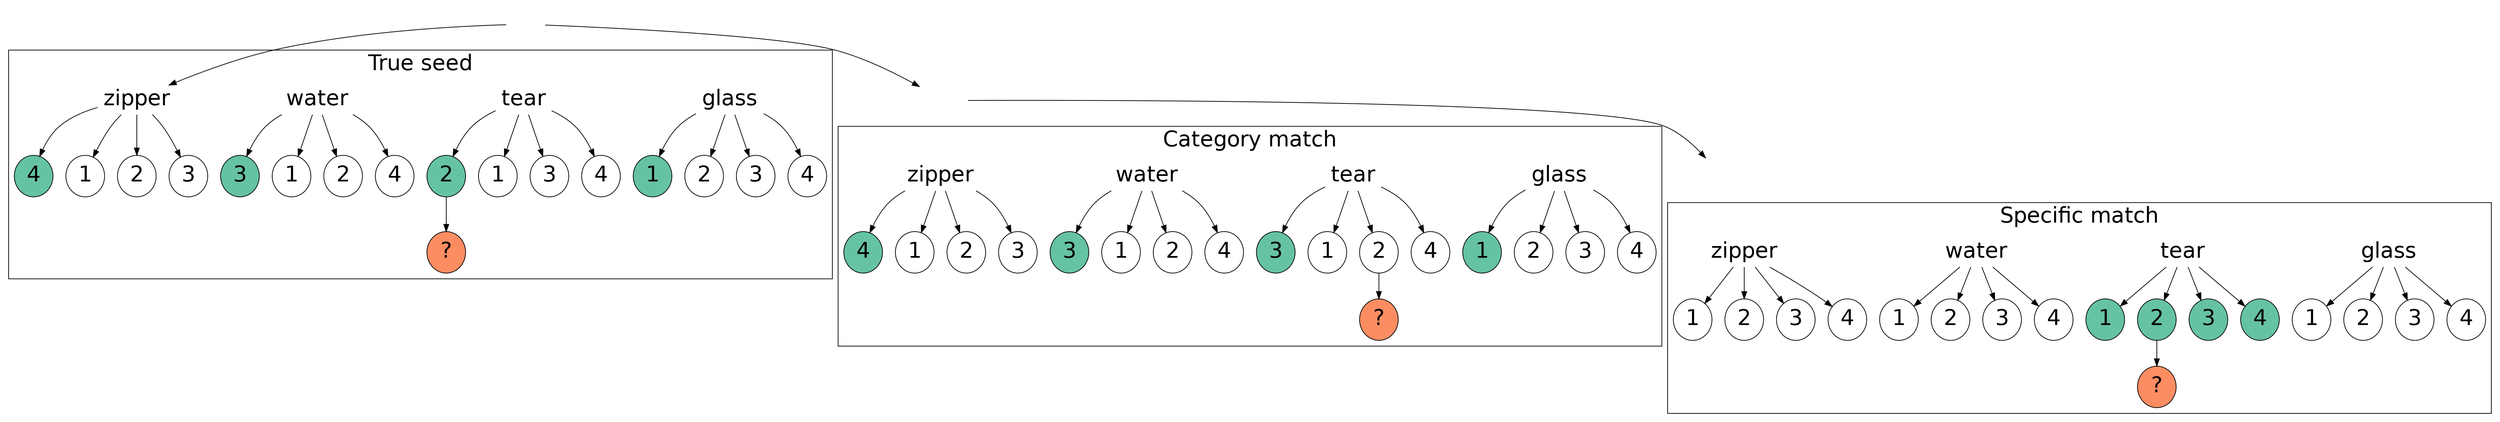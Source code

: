 digraph {
  graph[fontname="helvetica", fontsize=30];
  node[fontname="helvetica", fontsize=30];
  labelloc="t";

  {
      0 [style=invis];
      01 [style=invis];
      02 [style=invis];
      0 -> 01 -> 02;
  }

  subgraph cluster0 {
    // The only thing different between question types is
    // the label and which nodes are filled in.
    label="True seed";
    t_glass1[style="filled", fillcolor="#66C2A5"];
    t_tear2[style="filled", fillcolor="#66C2A5"];
    t_water3[style="filled", fillcolor="#66C2A5"];
    t_zipper4[style="filled", fillcolor="#66C2A5"];

    // Everything below is identical across question types.
    t_glass[label="glass", shape="none"];
    t_tear[label="tear", shape="none"];
    t_water[label="water", shape="none"];
    t_zipper[label="zipper", shape="none"];

    t_glass -> {t_glass1, t_glass2, t_glass3, t_glass4};
    t_tear -> {t_tear1, t_tear2, t_tear3, t_tear4};
    t_water -> {t_water1, t_water2, t_water3, t_water4};
    t_zipper -> {t_zipper1, t_zipper2, t_zipper3, t_zipper4};

    t_glass1[label="1"];
    t_glass2[label="2"];
    t_glass3[label="3"];
    t_glass4[label="4"];

    t_tear1[label="1"];
    t_tear2[label="2"];
    t_tear3[label="3"];
    t_tear4[label="4"];

    t_water1[label="1"];
    t_water2[label="2"];
    t_water3[label="3"];
    t_water4[label="4"];

    t_zipper1[label="1"];
    t_zipper2[label="2"];
    t_zipper3[label="3"];
    t_zipper4[label="4"];

    t_tear2 -> t_gen1;
    t_gen1[label="?", style="filled", fillcolor="#FC8D62"];
  }

  subgraph cluster1 {
    label="Category match";

    c_glass1[style="filled", fillcolor="#66C2A5"];
    c_tear3[style="filled", fillcolor="#66C2A5"];
    c_water3[style="filled", fillcolor="#66C2A5"];
    c_zipper4[style="filled", fillcolor="#66C2A5"];

    // Everything below is identical across question types.
    c_glass[label="glass", shape="none"];
    c_tear[label="tear", shape="none"];
    c_water[label="water", shape="none"];
    c_zipper[label="zipper", shape="none"];

    c_glass -> {c_glass1, c_glass2, c_glass3, c_glass4};
    c_tear -> {c_tear1, c_tear2, c_tear3, c_tear4};
    c_water -> {c_water1, c_water2, c_water3, c_water4};
    c_zipper -> {c_zipper1, c_zipper2, c_zipper3, c_zipper4};

    c_glass1[label="1"];
    c_glass2[label="2"];
    c_glass3[label="3"];
    c_glass4[label="4"];

    c_tear1[label="1"];
    c_tear2[label="2"];
    c_tear3[label="3"];
    c_tear4[label="4"];

    c_water1[label="1"];
    c_water2[label="2"];
    c_water3[label="3"];
    c_water4[label="4"];

    c_zipper1[label="1"];
    c_zipper2[label="2"];
    c_zipper3[label="3"];
    c_zipper4[label="4"];

    c_tear2 -> c_gen1;
    c_gen1[label="?", style="filled", fillcolor="#FC8D62"];
  }

  subgraph cluster2 {
    label="Specific match";

    s_tear1[style="filled", fillcolor="#66C2A5"];
    s_tear2[style="filled", fillcolor="#66C2A5"];
    s_tear3[style="filled", fillcolor="#66C2A5"];
    s_tear4[style="filled", fillcolor="#66C2A5"];

    // Everything below is identical across question types.
    s_glass[label="glass", shape="none"];
    s_tear[label="tear", shape="none"];
    s_water[label="water", shape="none"];
    s_zipper[label="zipper", shape="none"];

    s_glass -> {s_glass1, s_glass2, s_glass3, s_glass4};
    s_tear -> {s_tear1, s_tear2, s_tear3, s_tear4};
    s_water -> {s_water1, s_water2, s_water3, s_water4};
    s_zipper -> {s_zipper1, s_zipper2, s_zipper3, s_zipper4};

    s_glass1[label="1"];
    s_glass2[label="2"];
    s_glass3[label="3"];
    s_glass4[label="4"];

    s_tear1[label="1"];
    s_tear2[label="2"];
    s_tear3[label="3"];
    s_tear4[label="4"];

    s_water1[label="1"];
    s_water2[label="2"];
    s_water3[label="3"];
    s_water4[label="4"];

    s_zipper1[label="1"];
    s_zipper2[label="2"];
    s_zipper3[label="3"];
    s_zipper4[label="4"];

    s_tear2 -> s_gen1;
    s_gen1[label="?", style="filled", fillcolor="#FC8D62"];
  }

  0 -> "t_zipper"[style=solid];
  01 -> "c_zipper"[style=invis];
  02 -> "s_zipper"[style=invis];
}
